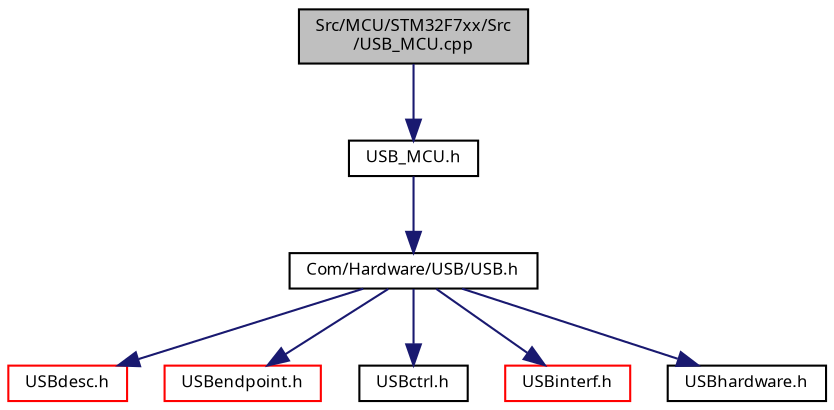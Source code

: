 digraph "Src/MCU/STM32F7xx/Src/USB_MCU.cpp"
{
  edge [fontname="Sans",fontsize="8",labelfontname="Sans",labelfontsize="8"];
  node [fontname="Sans",fontsize="8",shape=record];
  Node1 [label="Src/MCU/STM32F7xx/Src\l/USB_MCU.cpp",height=0.2,width=0.4,color="black", fillcolor="grey75", style="filled", fontcolor="black"];
  Node1 -> Node2 [color="midnightblue",fontsize="8",style="solid",fontname="Sans"];
  Node2 [label="USB_MCU.h",height=0.2,width=0.4,color="black", fillcolor="white", style="filled",URL="$_u_s_b___m_c_u_8h.html"];
  Node2 -> Node3 [color="midnightblue",fontsize="8",style="solid",fontname="Sans"];
  Node3 [label="Com/Hardware/USB/USB.h",height=0.2,width=0.4,color="black", fillcolor="white", style="filled",URL="$_com_2_hardware_2_u_s_b_2_u_s_b_8h_source.html"];
  Node3 -> Node4 [color="midnightblue",fontsize="8",style="solid",fontname="Sans"];
  Node4 [label="USBdesc.h",height=0.2,width=0.4,color="red", fillcolor="white", style="filled",URL="$_u_s_bdesc_8h.html"];
  Node3 -> Node5 [color="midnightblue",fontsize="8",style="solid",fontname="Sans"];
  Node5 [label="USBendpoint.h",height=0.2,width=0.4,color="red", fillcolor="white", style="filled",URL="$_u_s_bendpoint_8h.html"];
  Node3 -> Node6 [color="midnightblue",fontsize="8",style="solid",fontname="Sans"];
  Node6 [label="USBctrl.h",height=0.2,width=0.4,color="black", fillcolor="white", style="filled",URL="$_u_s_bctrl_8h.html"];
  Node3 -> Node7 [color="midnightblue",fontsize="8",style="solid",fontname="Sans"];
  Node7 [label="USBinterf.h",height=0.2,width=0.4,color="red", fillcolor="white", style="filled",URL="$_u_s_binterf_8h.html"];
  Node3 -> Node8 [color="midnightblue",fontsize="8",style="solid",fontname="Sans"];
  Node8 [label="USBhardware.h",height=0.2,width=0.4,color="black", fillcolor="white", style="filled",URL="$_u_s_bhardware_8h.html"];
}
